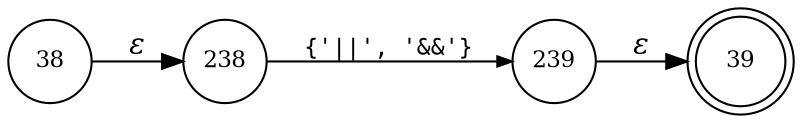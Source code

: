 digraph ATN {
rankdir=LR;
s39[fontsize=11, label="39", shape=doublecircle, fixedsize=true, width=.6];
s38[fontsize=11,label="38", shape=circle, fixedsize=true, width=.55, peripheries=1];
s238[fontsize=11,label="238", shape=circle, fixedsize=true, width=.55, peripheries=1];
s239[fontsize=11,label="239", shape=circle, fixedsize=true, width=.55, peripheries=1];
s38 -> s238 [fontname="Times-Italic", label="&epsilon;"];
s238 -> s239 [fontsize=11, fontname="Courier", arrowsize=.7, label = "{'||', '&&'}", arrowhead = normal];
s239 -> s39 [fontname="Times-Italic", label="&epsilon;"];
}